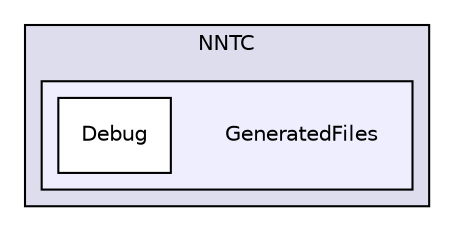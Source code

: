 digraph "NNTC/GeneratedFiles" {
  compound=true
  node [ fontsize="10", fontname="Helvetica"];
  edge [ labelfontsize="10", labelfontname="Helvetica"];
  subgraph clusterdir_2f7f6cb4e3f24760078000e93e7e2ff8 {
    graph [ bgcolor="#ddddee", pencolor="black", label="NNTC" fontname="Helvetica", fontsize="10", URL="dir_2f7f6cb4e3f24760078000e93e7e2ff8.html"]
  subgraph clusterdir_767648d046a3bcdf87dacc97a172d1a0 {
    graph [ bgcolor="#eeeeff", pencolor="black", label="" URL="dir_767648d046a3bcdf87dacc97a172d1a0.html"];
    dir_767648d046a3bcdf87dacc97a172d1a0 [shape=plaintext label="GeneratedFiles"];
    dir_72e78f3f5489a312a4b11b98d719e16d [shape=box label="Debug" color="black" fillcolor="white" style="filled" URL="dir_72e78f3f5489a312a4b11b98d719e16d.html"];
  }
  }
}
